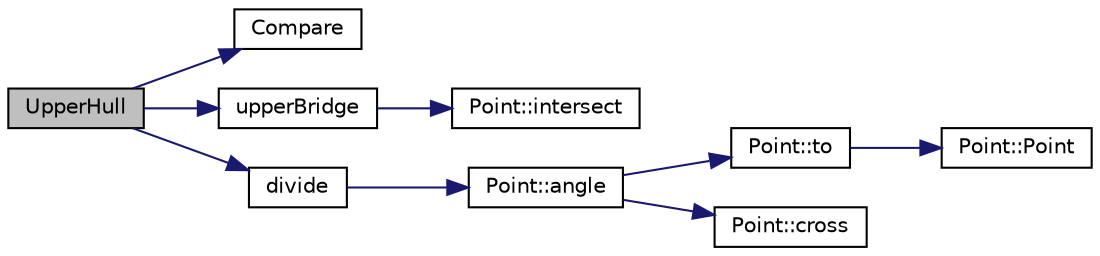 digraph "UpperHull"
{
  edge [fontname="Helvetica",fontsize="10",labelfontname="Helvetica",labelfontsize="10"];
  node [fontname="Helvetica",fontsize="10",shape=record];
  rankdir="LR";
  Node38 [label="UpperHull",height=0.2,width=0.4,color="black", fillcolor="grey75", style="filled", fontcolor="black"];
  Node38 -> Node39 [color="midnightblue",fontsize="10",style="solid",fontname="Helvetica"];
  Node39 [label="Compare",height=0.2,width=0.4,color="black", fillcolor="white", style="filled",URL="$da/d13/_kirkpatrick_8cpp.html#a593a6ee4a0a89022c597eb64a90b019a"];
  Node38 -> Node40 [color="midnightblue",fontsize="10",style="solid",fontname="Helvetica"];
  Node40 [label="upperBridge",height=0.2,width=0.4,color="black", fillcolor="white", style="filled",URL="$da/d13/_kirkpatrick_8cpp.html#a781341c135586052b55fa1544bb7f16b"];
  Node40 -> Node41 [color="midnightblue",fontsize="10",style="solid",fontname="Helvetica"];
  Node41 [label="Point::intersect",height=0.2,width=0.4,color="black", fillcolor="white", style="filled",URL="$d0/d69/class_point.html#a1d8545b389dc6e4d16fc7e6e03fbb456"];
  Node38 -> Node42 [color="midnightblue",fontsize="10",style="solid",fontname="Helvetica"];
  Node42 [label="divide",height=0.2,width=0.4,color="black", fillcolor="white", style="filled",URL="$da/d13/_kirkpatrick_8cpp.html#a62856f4b79799eaa320d0e8aca389eaa"];
  Node42 -> Node43 [color="midnightblue",fontsize="10",style="solid",fontname="Helvetica"];
  Node43 [label="Point::angle",height=0.2,width=0.4,color="black", fillcolor="white", style="filled",URL="$d0/d69/class_point.html#a7d0c702d0290069deea9e1dee59d3585"];
  Node43 -> Node44 [color="midnightblue",fontsize="10",style="solid",fontname="Helvetica"];
  Node44 [label="Point::to",height=0.2,width=0.4,color="black", fillcolor="white", style="filled",URL="$d0/d69/class_point.html#a0694c103436f0732c3cfcbda09b73c7d"];
  Node44 -> Node45 [color="midnightblue",fontsize="10",style="solid",fontname="Helvetica"];
  Node45 [label="Point::Point",height=0.2,width=0.4,color="black", fillcolor="white", style="filled",URL="$d0/d69/class_point.html#ad92f2337b839a94ce97dcdb439b4325a"];
  Node43 -> Node46 [color="midnightblue",fontsize="10",style="solid",fontname="Helvetica"];
  Node46 [label="Point::cross",height=0.2,width=0.4,color="black", fillcolor="white", style="filled",URL="$d0/d69/class_point.html#a3a645e9d017026692a770816d4ce8abc"];
}
